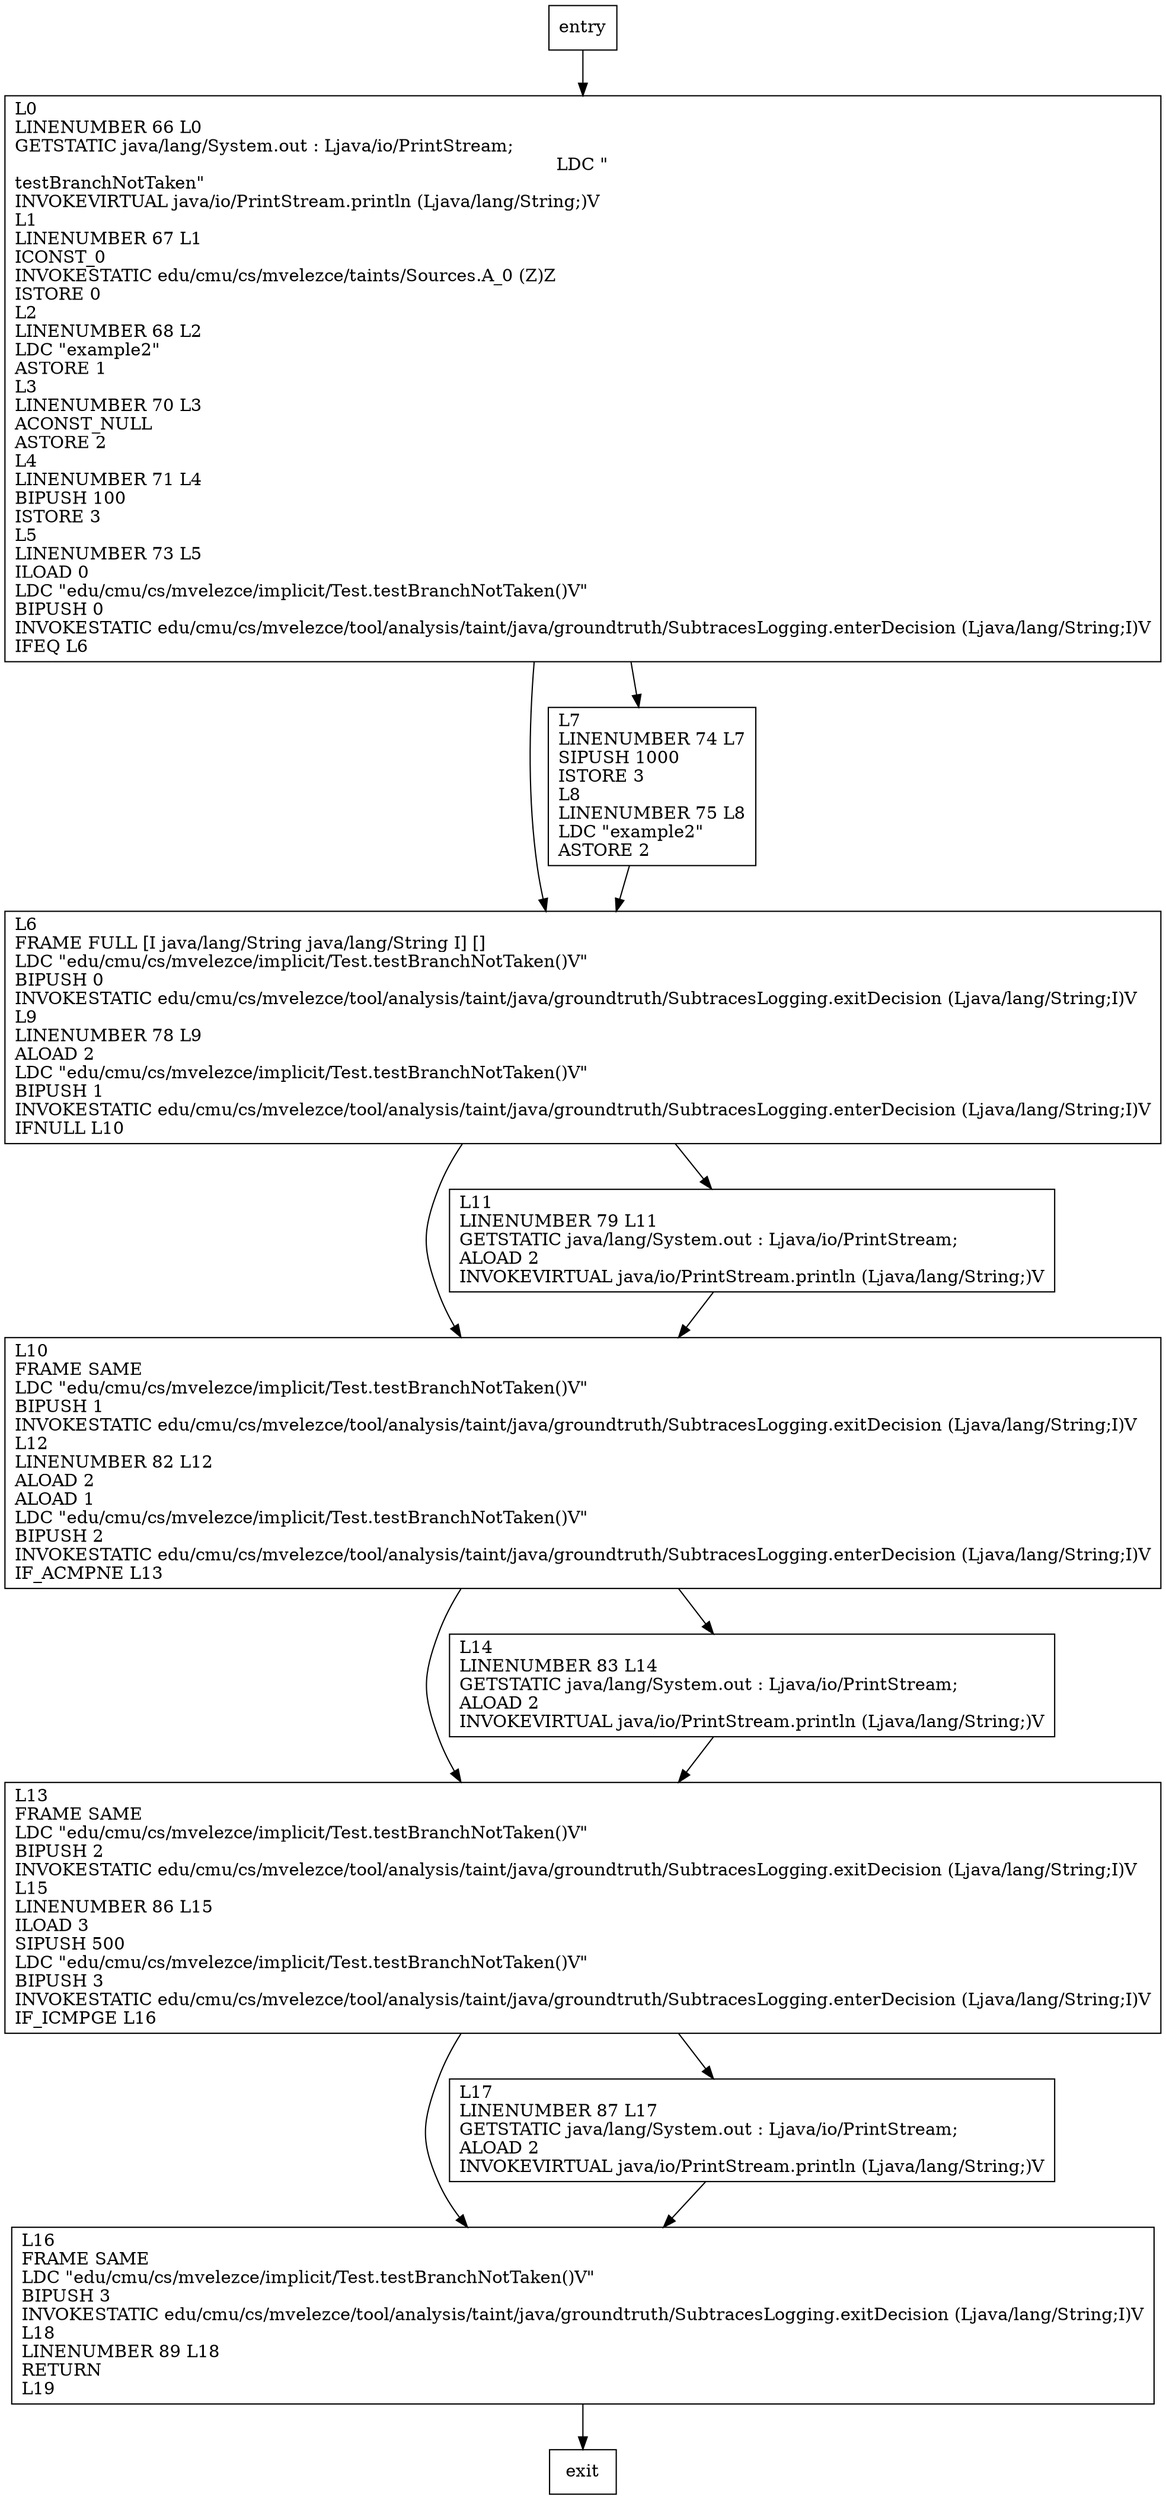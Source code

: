 digraph testBranchNotTaken {
node [shape=record];
1551639246 [label="L13\lFRAME SAME\lLDC \"edu/cmu/cs/mvelezce/implicit/Test.testBranchNotTaken()V\"\lBIPUSH 2\lINVOKESTATIC edu/cmu/cs/mvelezce/tool/analysis/taint/java/groundtruth/SubtracesLogging.exitDecision (Ljava/lang/String;I)V\lL15\lLINENUMBER 86 L15\lILOAD 3\lSIPUSH 500\lLDC \"edu/cmu/cs/mvelezce/implicit/Test.testBranchNotTaken()V\"\lBIPUSH 3\lINVOKESTATIC edu/cmu/cs/mvelezce/tool/analysis/taint/java/groundtruth/SubtracesLogging.enterDecision (Ljava/lang/String;I)V\lIF_ICMPGE L16\l"];
1840794798 [label="L6\lFRAME FULL [I java/lang/String java/lang/String I] []\lLDC \"edu/cmu/cs/mvelezce/implicit/Test.testBranchNotTaken()V\"\lBIPUSH 0\lINVOKESTATIC edu/cmu/cs/mvelezce/tool/analysis/taint/java/groundtruth/SubtracesLogging.exitDecision (Ljava/lang/String;I)V\lL9\lLINENUMBER 78 L9\lALOAD 2\lLDC \"edu/cmu/cs/mvelezce/implicit/Test.testBranchNotTaken()V\"\lBIPUSH 1\lINVOKESTATIC edu/cmu/cs/mvelezce/tool/analysis/taint/java/groundtruth/SubtracesLogging.enterDecision (Ljava/lang/String;I)V\lIFNULL L10\l"];
847981610 [label="L16\lFRAME SAME\lLDC \"edu/cmu/cs/mvelezce/implicit/Test.testBranchNotTaken()V\"\lBIPUSH 3\lINVOKESTATIC edu/cmu/cs/mvelezce/tool/analysis/taint/java/groundtruth/SubtracesLogging.exitDecision (Ljava/lang/String;I)V\lL18\lLINENUMBER 89 L18\lRETURN\lL19\l"];
1938741459 [label="L14\lLINENUMBER 83 L14\lGETSTATIC java/lang/System.out : Ljava/io/PrintStream;\lALOAD 2\lINVOKEVIRTUAL java/io/PrintStream.println (Ljava/lang/String;)V\l"];
1840619046 [label="L10\lFRAME SAME\lLDC \"edu/cmu/cs/mvelezce/implicit/Test.testBranchNotTaken()V\"\lBIPUSH 1\lINVOKESTATIC edu/cmu/cs/mvelezce/tool/analysis/taint/java/groundtruth/SubtracesLogging.exitDecision (Ljava/lang/String;I)V\lL12\lLINENUMBER 82 L12\lALOAD 2\lALOAD 1\lLDC \"edu/cmu/cs/mvelezce/implicit/Test.testBranchNotTaken()V\"\lBIPUSH 2\lINVOKESTATIC edu/cmu/cs/mvelezce/tool/analysis/taint/java/groundtruth/SubtracesLogging.enterDecision (Ljava/lang/String;I)V\lIF_ACMPNE L13\l"];
1367323331 [label="L17\lLINENUMBER 87 L17\lGETSTATIC java/lang/System.out : Ljava/io/PrintStream;\lALOAD 2\lINVOKEVIRTUAL java/io/PrintStream.println (Ljava/lang/String;)V\l"];
1847591687 [label="L7\lLINENUMBER 74 L7\lSIPUSH 1000\lISTORE 3\lL8\lLINENUMBER 75 L8\lLDC \"example2\"\lASTORE 2\l"];
850012071 [label="L11\lLINENUMBER 79 L11\lGETSTATIC java/lang/System.out : Ljava/io/PrintStream;\lALOAD 2\lINVOKEVIRTUAL java/io/PrintStream.println (Ljava/lang/String;)V\l"];
1210252371 [label="L0\lLINENUMBER 66 L0\lGETSTATIC java/lang/System.out : Ljava/io/PrintStream;\lLDC \"\ntestBranchNotTaken\"\lINVOKEVIRTUAL java/io/PrintStream.println (Ljava/lang/String;)V\lL1\lLINENUMBER 67 L1\lICONST_0\lINVOKESTATIC edu/cmu/cs/mvelezce/taints/Sources.A_0 (Z)Z\lISTORE 0\lL2\lLINENUMBER 68 L2\lLDC \"example2\"\lASTORE 1\lL3\lLINENUMBER 70 L3\lACONST_NULL\lASTORE 2\lL4\lLINENUMBER 71 L4\lBIPUSH 100\lISTORE 3\lL5\lLINENUMBER 73 L5\lILOAD 0\lLDC \"edu/cmu/cs/mvelezce/implicit/Test.testBranchNotTaken()V\"\lBIPUSH 0\lINVOKESTATIC edu/cmu/cs/mvelezce/tool/analysis/taint/java/groundtruth/SubtracesLogging.enterDecision (Ljava/lang/String;I)V\lIFEQ L6\l"];
entry;
exit;
1551639246 -> 847981610;
1551639246 -> 1367323331;
entry -> 1210252371;
1840794798 -> 1840619046;
1840794798 -> 850012071;
847981610 -> exit;
1938741459 -> 1551639246;
1840619046 -> 1551639246;
1840619046 -> 1938741459;
1367323331 -> 847981610;
1847591687 -> 1840794798;
850012071 -> 1840619046;
1210252371 -> 1840794798;
1210252371 -> 1847591687;
}
